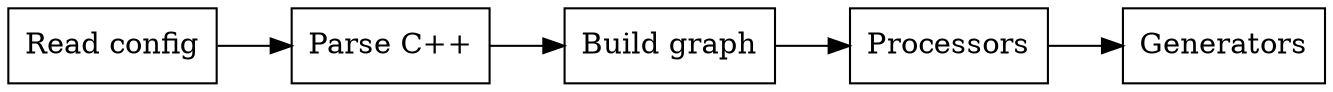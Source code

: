 digraph architecture {
  node [shape=box]
  rankdir=LR

  a [label="Read config"]
  b [label="Parse C++"]
  c [label="Build graph"]
  d [label="Processors"]
  e [label="Generators"]

  a -> b -> c -> d -> e
}
